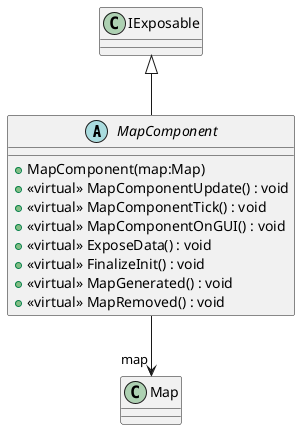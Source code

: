 @startuml
abstract class MapComponent {
    + MapComponent(map:Map)
    + <<virtual>> MapComponentUpdate() : void
    + <<virtual>> MapComponentTick() : void
    + <<virtual>> MapComponentOnGUI() : void
    + <<virtual>> ExposeData() : void
    + <<virtual>> FinalizeInit() : void
    + <<virtual>> MapGenerated() : void
    + <<virtual>> MapRemoved() : void
}
IExposable <|-- MapComponent
MapComponent --> "map" Map
@enduml
